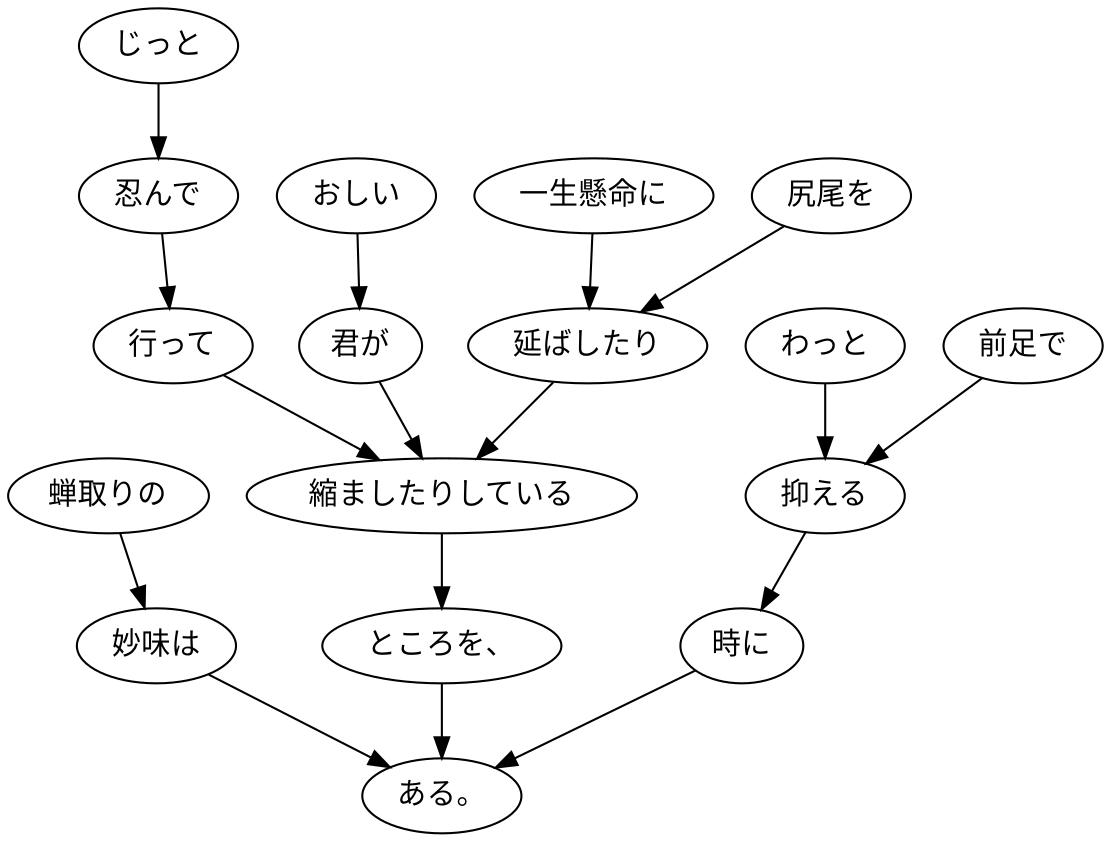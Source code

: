 digraph graph4066 {
	node0 [label="蝉取りの"];
	node1 [label="妙味は"];
	node2 [label="じっと"];
	node3 [label="忍んで"];
	node4 [label="行って"];
	node5 [label="おしい"];
	node6 [label="君が"];
	node7 [label="一生懸命に"];
	node8 [label="尻尾を"];
	node9 [label="延ばしたり"];
	node10 [label="縮ましたりしている"];
	node11 [label="ところを、"];
	node12 [label="わっと"];
	node13 [label="前足で"];
	node14 [label="抑える"];
	node15 [label="時に"];
	node16 [label="ある。"];
	node0 -> node1;
	node1 -> node16;
	node2 -> node3;
	node3 -> node4;
	node4 -> node10;
	node5 -> node6;
	node6 -> node10;
	node7 -> node9;
	node8 -> node9;
	node9 -> node10;
	node10 -> node11;
	node11 -> node16;
	node12 -> node14;
	node13 -> node14;
	node14 -> node15;
	node15 -> node16;
}
